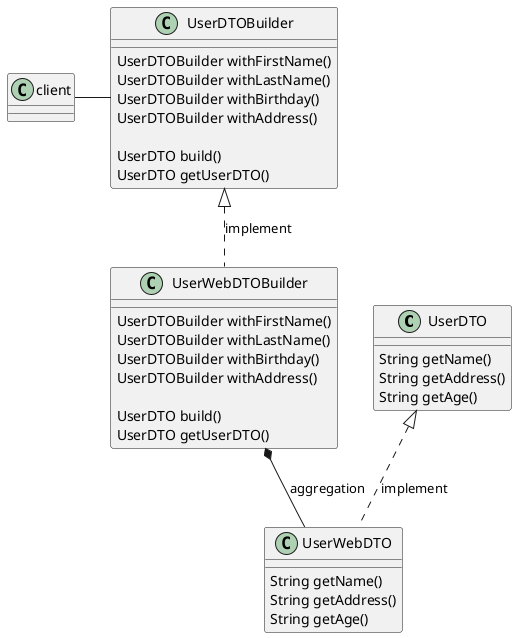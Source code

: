@startuml Builder Class Diagram

class UserDTO{
    String getName()
    String getAddress()
    String getAge()
}
class UserWebDTO{

    String getName()
    String getAddress()
    String getAge()
}
class UserDTOBuilder{

    UserDTOBuilder withFirstName()
    UserDTOBuilder withLastName()
    UserDTOBuilder withBirthday()
    UserDTOBuilder withAddress()

    UserDTO build()
    UserDTO getUserDTO()
}
class UserWebDTOBuilder{
    UserDTOBuilder withFirstName()
    UserDTOBuilder withLastName()
    UserDTOBuilder withBirthday()
    UserDTOBuilder withAddress()

    UserDTO build()
    UserDTO getUserDTO()
}
class client

client - UserDTOBuilder
UserDTO <|.. UserWebDTO : implement
UserDTOBuilder <|.. UserWebDTOBuilder: implement
UserWebDTOBuilder *-- UserWebDTO: aggregation



@enduml

